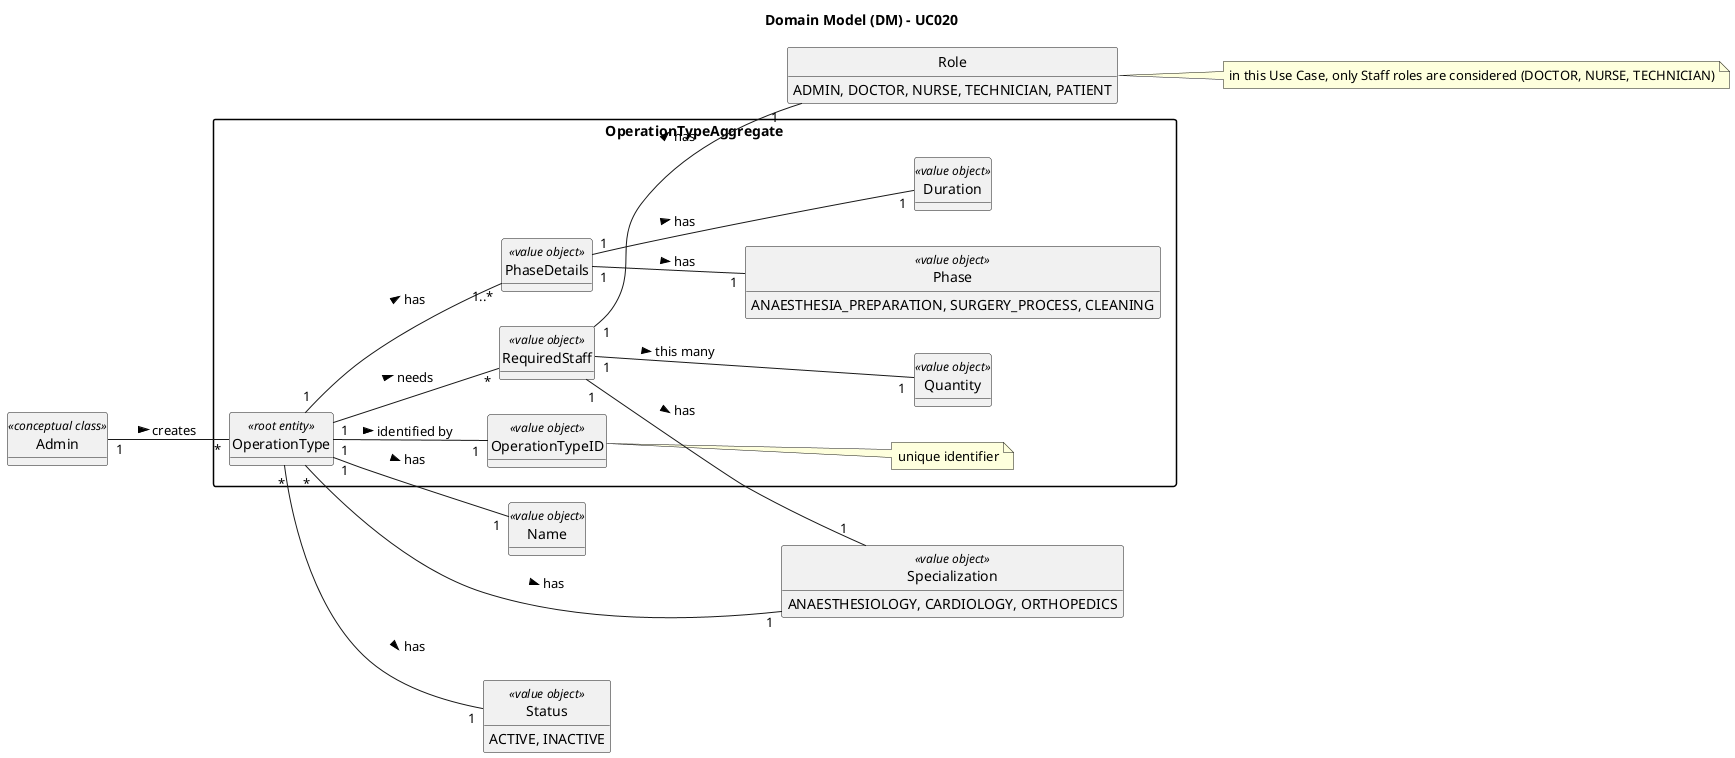 @startuml uc020-domain-model

skinparam packageStyle rectangle
skinparam shadowing false

skinparam classAttributeIconSize 0

top to bottom direction
left to right direction

hide circle
hide methods

title Domain Model (DM) - UC020

package "OperationTypeAggregate" {
    class OperationType <<root entity>>
    class OperationTypeID <<value object>>
    note right of OperationTypeID: unique identifier
    class RequiredStaff <<value object>>
    class PhaseDetails <<value object>>
    class Phase <<value object>> {
        ANAESTHESIA_PREPARATION, SURGERY_PROCESS, CLEANING
    }
    class Duration <<value object>>
    class Quantity <<value object>>
}

class Admin <<conceptual class>>
class Name <<value object>>
enum Specialization <<value object>> {
    ANAESTHESIOLOGY, CARDIOLOGY, ORTHOPEDICS
} 
enum Role {
    ADMIN, DOCTOR, NURSE, TECHNICIAN, PATIENT 
}
note right of Role: in this Use Case, only Staff roles are considered (DOCTOR, NURSE, TECHNICIAN)
enum Status <<value object>> {
    ACTIVE, INACTIVE
}

Admin "1" -- "*" OperationType : creates >

OperationType "1" -- "1" OperationTypeID : > identified by
OperationType "1" -- "1" Name : > has
OperationType "*" -- "1" Specialization : > has
OperationType "1" -- "*" RequiredStaff : > needs
OperationType "1" -- "1..*" PhaseDetails : > has
OperationType "*" -- "1" Status : > has
RequiredStaff "1" -- "1" Role : > has
RequiredStaff "1" -- "1" Specialization : > has
RequiredStaff "1" -- "1" Quantity : > this many
PhaseDetails "1" -- "1" Phase : > has
PhaseDetails "1" -- "1" Duration : > has

@enduml